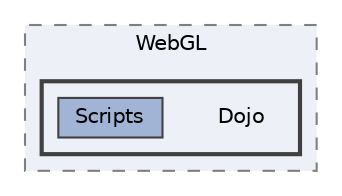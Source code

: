 digraph "Starknet Unity/WebGL/Dojo"
{
 // LATEX_PDF_SIZE
  bgcolor="transparent";
  edge [fontname=Helvetica,fontsize=10,labelfontname=Helvetica,labelfontsize=10];
  node [fontname=Helvetica,fontsize=10,shape=box,height=0.2,width=0.4];
  compound=true
  subgraph clusterdir_cc2636bd387bc3ca87c5506c7b245ead {
    graph [ bgcolor="#edf0f7", pencolor="grey50", label="WebGL", fontname=Helvetica,fontsize=10 style="filled,dashed", URL="dir_cc2636bd387bc3ca87c5506c7b245ead.html",tooltip=""]
  subgraph clusterdir_628102efcc46f72483069da4644e5583 {
    graph [ bgcolor="#edf0f7", pencolor="grey25", label="", fontname=Helvetica,fontsize=10 style="filled,bold", URL="dir_628102efcc46f72483069da4644e5583.html",tooltip=""]
    dir_628102efcc46f72483069da4644e5583 [shape=plaintext, label="Dojo"];
  dir_7010e35e30a50202c04cde8822c42197 [label="Scripts", fillcolor="#a2b4d6", color="grey25", style="filled", URL="dir_7010e35e30a50202c04cde8822c42197.html",tooltip=""];
  }
  }
}
